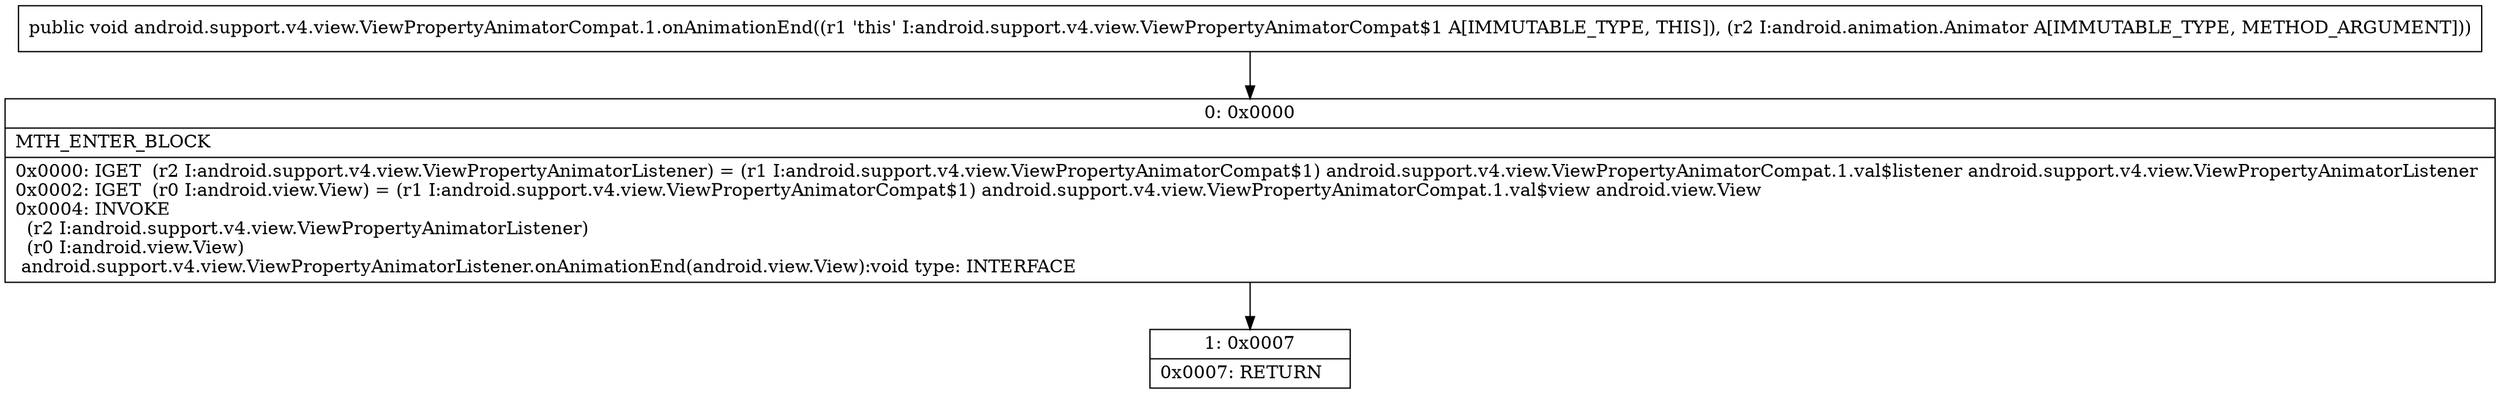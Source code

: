 digraph "CFG forandroid.support.v4.view.ViewPropertyAnimatorCompat.1.onAnimationEnd(Landroid\/animation\/Animator;)V" {
Node_0 [shape=record,label="{0\:\ 0x0000|MTH_ENTER_BLOCK\l|0x0000: IGET  (r2 I:android.support.v4.view.ViewPropertyAnimatorListener) = (r1 I:android.support.v4.view.ViewPropertyAnimatorCompat$1) android.support.v4.view.ViewPropertyAnimatorCompat.1.val$listener android.support.v4.view.ViewPropertyAnimatorListener \l0x0002: IGET  (r0 I:android.view.View) = (r1 I:android.support.v4.view.ViewPropertyAnimatorCompat$1) android.support.v4.view.ViewPropertyAnimatorCompat.1.val$view android.view.View \l0x0004: INVOKE  \l  (r2 I:android.support.v4.view.ViewPropertyAnimatorListener)\l  (r0 I:android.view.View)\l android.support.v4.view.ViewPropertyAnimatorListener.onAnimationEnd(android.view.View):void type: INTERFACE \l}"];
Node_1 [shape=record,label="{1\:\ 0x0007|0x0007: RETURN   \l}"];
MethodNode[shape=record,label="{public void android.support.v4.view.ViewPropertyAnimatorCompat.1.onAnimationEnd((r1 'this' I:android.support.v4.view.ViewPropertyAnimatorCompat$1 A[IMMUTABLE_TYPE, THIS]), (r2 I:android.animation.Animator A[IMMUTABLE_TYPE, METHOD_ARGUMENT])) }"];
MethodNode -> Node_0;
Node_0 -> Node_1;
}

